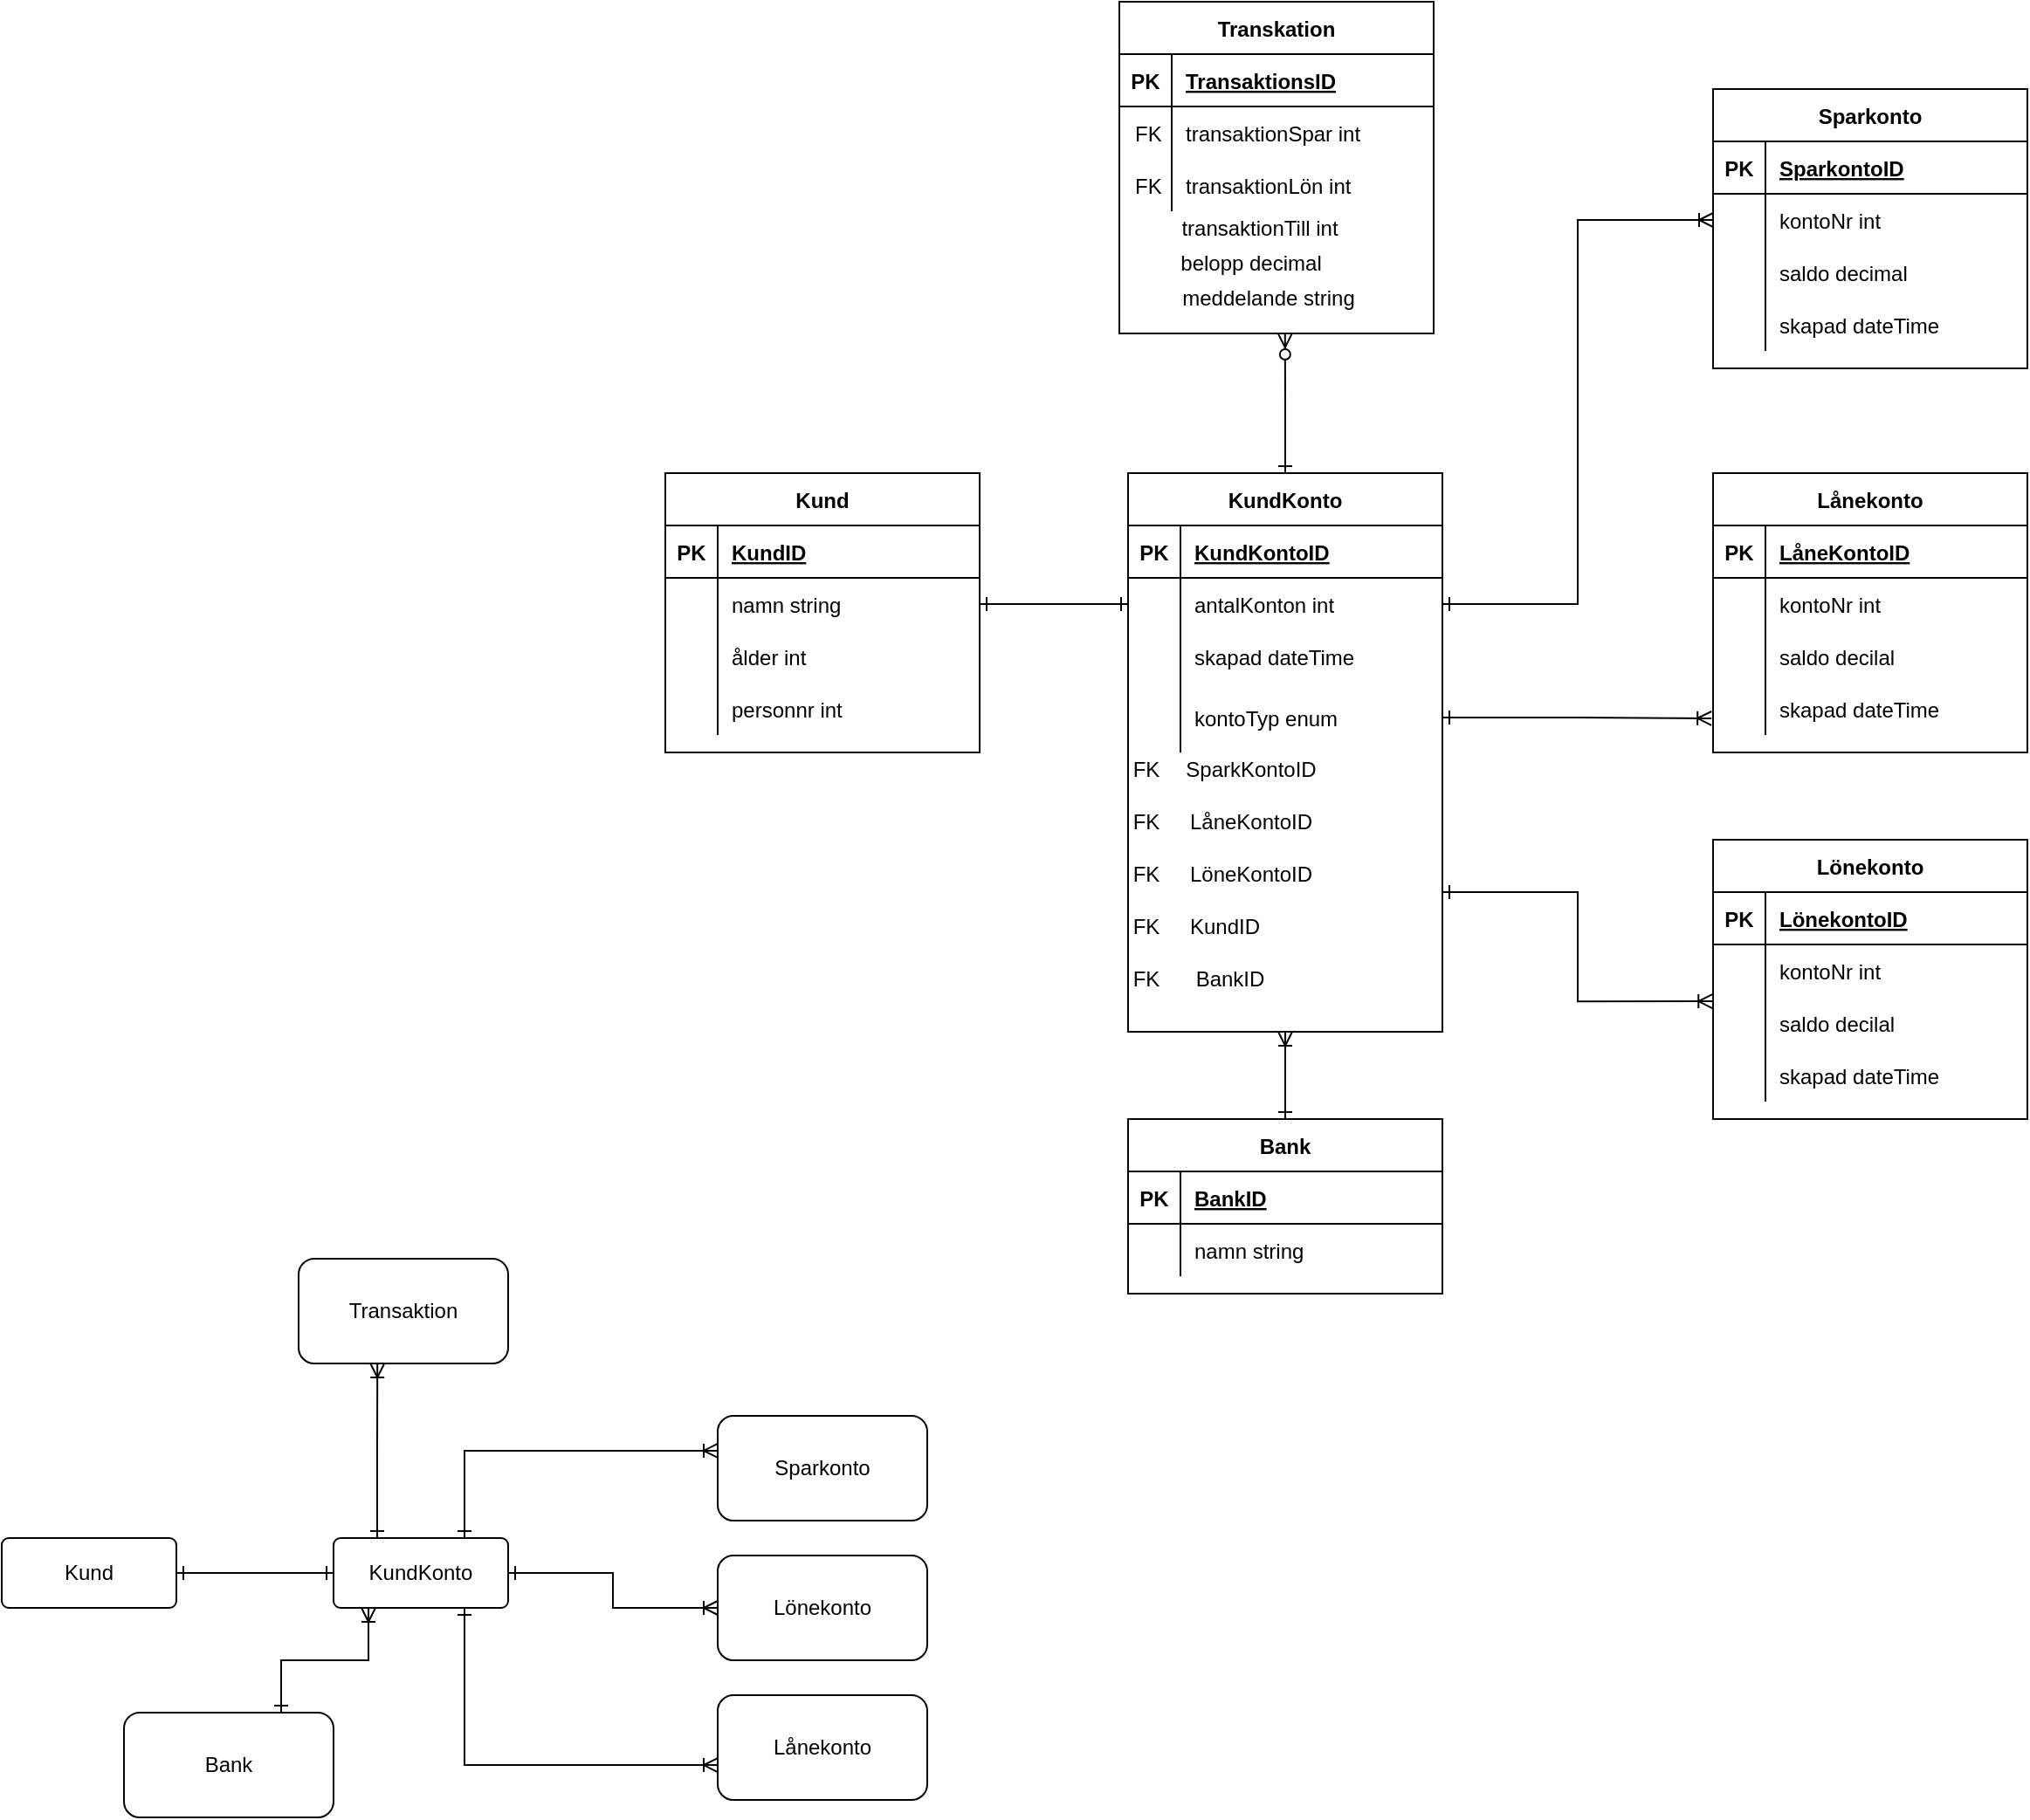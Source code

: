 <mxfile version="14.1.8" type="device"><diagram id="x-8VAQEHKc922PE7LBJb" name="Page-1"><mxGraphModel dx="1422" dy="774" grid="1" gridSize="10" guides="1" tooltips="1" connect="1" arrows="1" fold="1" page="1" pageScale="1" pageWidth="1920" pageHeight="1200" math="0" shadow="0"><root><mxCell id="0"/><mxCell id="1" parent="0"/><mxCell id="5iTfiSSpajaWgNMm-A2b-1" value="Kund" style="rounded=1;arcSize=10;whiteSpace=wrap;html=1;align=center;" vertex="1" parent="1"><mxGeometry x="150" y="970" width="100" height="40" as="geometry"/></mxCell><mxCell id="5iTfiSSpajaWgNMm-A2b-11" style="edgeStyle=orthogonalEdgeStyle;rounded=0;orthogonalLoop=1;jettySize=auto;html=1;exitX=0;exitY=0.5;exitDx=0;exitDy=0;entryX=1;entryY=0.5;entryDx=0;entryDy=0;startArrow=ERone;startFill=0;endArrow=ERone;endFill=0;" edge="1" parent="1" source="5iTfiSSpajaWgNMm-A2b-2" target="5iTfiSSpajaWgNMm-A2b-1"><mxGeometry relative="1" as="geometry"/></mxCell><mxCell id="5iTfiSSpajaWgNMm-A2b-27" style="edgeStyle=orthogonalEdgeStyle;rounded=0;orthogonalLoop=1;jettySize=auto;html=1;exitX=0.75;exitY=0;exitDx=0;exitDy=0;entryX=0;entryY=0.333;entryDx=0;entryDy=0;entryPerimeter=0;startArrow=ERone;startFill=0;endArrow=ERoneToMany;endFill=0;" edge="1" parent="1" source="5iTfiSSpajaWgNMm-A2b-2" target="5iTfiSSpajaWgNMm-A2b-4"><mxGeometry relative="1" as="geometry"/></mxCell><mxCell id="5iTfiSSpajaWgNMm-A2b-28" style="edgeStyle=orthogonalEdgeStyle;rounded=0;orthogonalLoop=1;jettySize=auto;html=1;exitX=0.75;exitY=1;exitDx=0;exitDy=0;entryX=0;entryY=0.667;entryDx=0;entryDy=0;entryPerimeter=0;startArrow=ERone;startFill=0;endArrow=ERoneToMany;endFill=0;" edge="1" parent="1" source="5iTfiSSpajaWgNMm-A2b-2" target="5iTfiSSpajaWgNMm-A2b-5"><mxGeometry relative="1" as="geometry"/></mxCell><mxCell id="5iTfiSSpajaWgNMm-A2b-29" style="edgeStyle=orthogonalEdgeStyle;rounded=0;orthogonalLoop=1;jettySize=auto;html=1;exitX=1;exitY=0.5;exitDx=0;exitDy=0;entryX=0;entryY=0.5;entryDx=0;entryDy=0;startArrow=ERone;startFill=0;endArrow=ERoneToMany;endFill=0;" edge="1" parent="1" source="5iTfiSSpajaWgNMm-A2b-2" target="5iTfiSSpajaWgNMm-A2b-3"><mxGeometry relative="1" as="geometry"/></mxCell><mxCell id="5iTfiSSpajaWgNMm-A2b-30" style="edgeStyle=orthogonalEdgeStyle;rounded=0;orthogonalLoop=1;jettySize=auto;html=1;exitX=0.25;exitY=0;exitDx=0;exitDy=0;entryX=0.376;entryY=1;entryDx=0;entryDy=0;entryPerimeter=0;startArrow=ERone;startFill=0;endArrow=ERoneToMany;endFill=0;" edge="1" parent="1" source="5iTfiSSpajaWgNMm-A2b-2" target="5iTfiSSpajaWgNMm-A2b-7"><mxGeometry relative="1" as="geometry"/></mxCell><mxCell id="5iTfiSSpajaWgNMm-A2b-2" value="KundKonto" style="rounded=1;arcSize=10;whiteSpace=wrap;html=1;align=center;" vertex="1" parent="1"><mxGeometry x="340" y="970" width="100" height="40" as="geometry"/></mxCell><mxCell id="5iTfiSSpajaWgNMm-A2b-3" value="Lönekonto" style="rounded=1;whiteSpace=wrap;html=1;" vertex="1" parent="1"><mxGeometry x="560" y="980" width="120" height="60" as="geometry"/></mxCell><mxCell id="5iTfiSSpajaWgNMm-A2b-4" value="Sparkonto" style="rounded=1;whiteSpace=wrap;html=1;" vertex="1" parent="1"><mxGeometry x="560" y="900" width="120" height="60" as="geometry"/></mxCell><mxCell id="5iTfiSSpajaWgNMm-A2b-5" value="Lånekonto" style="rounded=1;whiteSpace=wrap;html=1;" vertex="1" parent="1"><mxGeometry x="560" y="1060" width="120" height="60" as="geometry"/></mxCell><mxCell id="5iTfiSSpajaWgNMm-A2b-7" value="Transaktion" style="rounded=1;whiteSpace=wrap;html=1;" vertex="1" parent="1"><mxGeometry x="320" y="810" width="120" height="60" as="geometry"/></mxCell><mxCell id="5iTfiSSpajaWgNMm-A2b-31" style="edgeStyle=orthogonalEdgeStyle;rounded=0;orthogonalLoop=1;jettySize=auto;html=1;exitX=0.75;exitY=0;exitDx=0;exitDy=0;entryX=0.2;entryY=1;entryDx=0;entryDy=0;entryPerimeter=0;startArrow=ERone;startFill=0;endArrow=ERoneToMany;endFill=0;" edge="1" parent="1" source="5iTfiSSpajaWgNMm-A2b-8" target="5iTfiSSpajaWgNMm-A2b-2"><mxGeometry relative="1" as="geometry"/></mxCell><mxCell id="5iTfiSSpajaWgNMm-A2b-8" value="Bank" style="rounded=1;whiteSpace=wrap;html=1;" vertex="1" parent="1"><mxGeometry x="220" y="1070" width="120" height="60" as="geometry"/></mxCell><mxCell id="5iTfiSSpajaWgNMm-A2b-153" style="edgeStyle=orthogonalEdgeStyle;rounded=0;orthogonalLoop=1;jettySize=auto;html=1;exitX=0.5;exitY=0;exitDx=0;exitDy=0;startArrow=ERone;startFill=0;endArrow=ERzeroToMany;endFill=1;" edge="1" parent="1" source="5iTfiSSpajaWgNMm-A2b-32"><mxGeometry relative="1" as="geometry"><mxPoint x="884.897" y="280" as="targetPoint"/></mxGeometry></mxCell><mxCell id="5iTfiSSpajaWgNMm-A2b-154" style="edgeStyle=orthogonalEdgeStyle;rounded=0;orthogonalLoop=1;jettySize=auto;html=1;exitX=0.5;exitY=1;exitDx=0;exitDy=0;entryX=0.5;entryY=0;entryDx=0;entryDy=0;startArrow=ERoneToMany;startFill=0;endArrow=ERone;endFill=0;" edge="1" parent="1" source="5iTfiSSpajaWgNMm-A2b-32" target="5iTfiSSpajaWgNMm-A2b-97"><mxGeometry relative="1" as="geometry"/></mxCell><mxCell id="5iTfiSSpajaWgNMm-A2b-157" style="edgeStyle=orthogonalEdgeStyle;rounded=0;orthogonalLoop=1;jettySize=auto;html=1;exitX=1;exitY=0.75;exitDx=0;exitDy=0;entryX=-0.002;entryY=0.085;entryDx=0;entryDy=0;entryPerimeter=0;startArrow=ERone;startFill=0;endArrow=ERoneToMany;endFill=0;" edge="1" parent="1" source="5iTfiSSpajaWgNMm-A2b-32" target="5iTfiSSpajaWgNMm-A2b-91"><mxGeometry relative="1" as="geometry"/></mxCell><mxCell id="5iTfiSSpajaWgNMm-A2b-32" value="KundKonto" style="shape=table;startSize=30;container=1;collapsible=1;childLayout=tableLayout;fixedRows=1;rowLines=0;fontStyle=1;align=center;resizeLast=1;" vertex="1" parent="1"><mxGeometry x="795" y="360" width="180" height="320" as="geometry"/></mxCell><mxCell id="5iTfiSSpajaWgNMm-A2b-33" value="" style="shape=partialRectangle;collapsible=0;dropTarget=0;pointerEvents=0;fillColor=none;top=0;left=0;bottom=1;right=0;points=[[0,0.5],[1,0.5]];portConstraint=eastwest;" vertex="1" parent="5iTfiSSpajaWgNMm-A2b-32"><mxGeometry y="30" width="180" height="30" as="geometry"/></mxCell><mxCell id="5iTfiSSpajaWgNMm-A2b-34" value="PK" style="shape=partialRectangle;connectable=0;fillColor=none;top=0;left=0;bottom=0;right=0;fontStyle=1;overflow=hidden;" vertex="1" parent="5iTfiSSpajaWgNMm-A2b-33"><mxGeometry width="30" height="30" as="geometry"/></mxCell><mxCell id="5iTfiSSpajaWgNMm-A2b-35" value="KundKontoID" style="shape=partialRectangle;connectable=0;fillColor=none;top=0;left=0;bottom=0;right=0;align=left;spacingLeft=6;fontStyle=5;overflow=hidden;" vertex="1" parent="5iTfiSSpajaWgNMm-A2b-33"><mxGeometry x="30" width="150" height="30" as="geometry"/></mxCell><mxCell id="5iTfiSSpajaWgNMm-A2b-36" value="" style="shape=partialRectangle;collapsible=0;dropTarget=0;pointerEvents=0;fillColor=none;top=0;left=0;bottom=0;right=0;points=[[0,0.5],[1,0.5]];portConstraint=eastwest;" vertex="1" parent="5iTfiSSpajaWgNMm-A2b-32"><mxGeometry y="60" width="180" height="30" as="geometry"/></mxCell><mxCell id="5iTfiSSpajaWgNMm-A2b-37" value="" style="shape=partialRectangle;connectable=0;fillColor=none;top=0;left=0;bottom=0;right=0;editable=1;overflow=hidden;" vertex="1" parent="5iTfiSSpajaWgNMm-A2b-36"><mxGeometry width="30" height="30" as="geometry"/></mxCell><mxCell id="5iTfiSSpajaWgNMm-A2b-38" value="antalKonton int" style="shape=partialRectangle;connectable=0;fillColor=none;top=0;left=0;bottom=0;right=0;align=left;spacingLeft=6;overflow=hidden;" vertex="1" parent="5iTfiSSpajaWgNMm-A2b-36"><mxGeometry x="30" width="150" height="30" as="geometry"/></mxCell><mxCell id="5iTfiSSpajaWgNMm-A2b-39" value="" style="shape=partialRectangle;collapsible=0;dropTarget=0;pointerEvents=0;fillColor=none;top=0;left=0;bottom=0;right=0;points=[[0,0.5],[1,0.5]];portConstraint=eastwest;" vertex="1" parent="5iTfiSSpajaWgNMm-A2b-32"><mxGeometry y="90" width="180" height="30" as="geometry"/></mxCell><mxCell id="5iTfiSSpajaWgNMm-A2b-40" value="" style="shape=partialRectangle;connectable=0;fillColor=none;top=0;left=0;bottom=0;right=0;editable=1;overflow=hidden;" vertex="1" parent="5iTfiSSpajaWgNMm-A2b-39"><mxGeometry width="30" height="30" as="geometry"/></mxCell><mxCell id="5iTfiSSpajaWgNMm-A2b-41" value="skapad dateTime" style="shape=partialRectangle;connectable=0;fillColor=none;top=0;left=0;bottom=0;right=0;align=left;spacingLeft=6;overflow=hidden;" vertex="1" parent="5iTfiSSpajaWgNMm-A2b-39"><mxGeometry x="30" width="150" height="30" as="geometry"/></mxCell><mxCell id="5iTfiSSpajaWgNMm-A2b-42" value="" style="shape=partialRectangle;collapsible=0;dropTarget=0;pointerEvents=0;fillColor=none;top=0;left=0;bottom=0;right=0;points=[[0,0.5],[1,0.5]];portConstraint=eastwest;" vertex="1" parent="5iTfiSSpajaWgNMm-A2b-32"><mxGeometry y="120" width="180" height="40" as="geometry"/></mxCell><mxCell id="5iTfiSSpajaWgNMm-A2b-43" value="" style="shape=partialRectangle;connectable=0;fillColor=none;top=0;left=0;bottom=0;right=0;editable=1;overflow=hidden;" vertex="1" parent="5iTfiSSpajaWgNMm-A2b-42"><mxGeometry width="30" height="40" as="geometry"/></mxCell><mxCell id="5iTfiSSpajaWgNMm-A2b-44" value="kontoTyp enum" style="shape=partialRectangle;connectable=0;fillColor=none;top=0;left=0;bottom=0;right=0;align=left;spacingLeft=6;overflow=hidden;" vertex="1" parent="5iTfiSSpajaWgNMm-A2b-42"><mxGeometry x="30" width="150" height="40" as="geometry"/></mxCell><mxCell id="5iTfiSSpajaWgNMm-A2b-45" value="Transkation" style="shape=table;startSize=30;container=1;collapsible=1;childLayout=tableLayout;fixedRows=1;rowLines=0;fontStyle=1;align=center;resizeLast=1;" vertex="1" parent="1"><mxGeometry x="790" y="90" width="180" height="190" as="geometry"/></mxCell><mxCell id="5iTfiSSpajaWgNMm-A2b-46" value="" style="shape=partialRectangle;collapsible=0;dropTarget=0;pointerEvents=0;fillColor=none;top=0;left=0;bottom=1;right=0;points=[[0,0.5],[1,0.5]];portConstraint=eastwest;" vertex="1" parent="5iTfiSSpajaWgNMm-A2b-45"><mxGeometry y="30" width="180" height="30" as="geometry"/></mxCell><mxCell id="5iTfiSSpajaWgNMm-A2b-47" value="PK" style="shape=partialRectangle;connectable=0;fillColor=none;top=0;left=0;bottom=0;right=0;fontStyle=1;overflow=hidden;" vertex="1" parent="5iTfiSSpajaWgNMm-A2b-46"><mxGeometry width="30" height="30" as="geometry"/></mxCell><mxCell id="5iTfiSSpajaWgNMm-A2b-48" value="TransaktionsID" style="shape=partialRectangle;connectable=0;fillColor=none;top=0;left=0;bottom=0;right=0;align=left;spacingLeft=6;fontStyle=5;overflow=hidden;" vertex="1" parent="5iTfiSSpajaWgNMm-A2b-46"><mxGeometry x="30" width="150" height="30" as="geometry"/></mxCell><mxCell id="5iTfiSSpajaWgNMm-A2b-49" value="" style="shape=partialRectangle;collapsible=0;dropTarget=0;pointerEvents=0;fillColor=none;top=0;left=0;bottom=0;right=0;points=[[0,0.5],[1,0.5]];portConstraint=eastwest;" vertex="1" parent="5iTfiSSpajaWgNMm-A2b-45"><mxGeometry y="60" width="180" height="30" as="geometry"/></mxCell><mxCell id="5iTfiSSpajaWgNMm-A2b-50" value=" FK" style="shape=partialRectangle;connectable=0;fillColor=none;top=0;left=0;bottom=0;right=0;editable=1;overflow=hidden;" vertex="1" parent="5iTfiSSpajaWgNMm-A2b-49"><mxGeometry width="30" height="30" as="geometry"/></mxCell><mxCell id="5iTfiSSpajaWgNMm-A2b-51" value="transaktionSpar int" style="shape=partialRectangle;connectable=0;fillColor=none;top=0;left=0;bottom=0;right=0;align=left;spacingLeft=6;overflow=hidden;" vertex="1" parent="5iTfiSSpajaWgNMm-A2b-49"><mxGeometry x="30" width="150" height="30" as="geometry"/></mxCell><mxCell id="5iTfiSSpajaWgNMm-A2b-55" value="" style="shape=partialRectangle;collapsible=0;dropTarget=0;pointerEvents=0;fillColor=none;top=0;left=0;bottom=0;right=0;points=[[0,0.5],[1,0.5]];portConstraint=eastwest;" vertex="1" parent="5iTfiSSpajaWgNMm-A2b-45"><mxGeometry y="90" width="180" height="30" as="geometry"/></mxCell><mxCell id="5iTfiSSpajaWgNMm-A2b-56" value="" style="shape=partialRectangle;connectable=0;fillColor=none;top=0;left=0;bottom=0;right=0;editable=1;overflow=hidden;" vertex="1" parent="5iTfiSSpajaWgNMm-A2b-55"><mxGeometry width="30" height="30" as="geometry"/></mxCell><mxCell id="5iTfiSSpajaWgNMm-A2b-57" value="" style="shape=partialRectangle;connectable=0;fillColor=none;top=0;left=0;bottom=0;right=0;align=left;spacingLeft=6;overflow=hidden;" vertex="1" parent="5iTfiSSpajaWgNMm-A2b-55"><mxGeometry x="30" width="150" height="30" as="geometry"/></mxCell><mxCell id="5iTfiSSpajaWgNMm-A2b-58" value="Sparkonto" style="shape=table;startSize=30;container=1;collapsible=1;childLayout=tableLayout;fixedRows=1;rowLines=0;fontStyle=1;align=center;resizeLast=1;" vertex="1" parent="1"><mxGeometry x="1130" y="140" width="180" height="160" as="geometry"/></mxCell><mxCell id="5iTfiSSpajaWgNMm-A2b-59" value="" style="shape=partialRectangle;collapsible=0;dropTarget=0;pointerEvents=0;fillColor=none;top=0;left=0;bottom=1;right=0;points=[[0,0.5],[1,0.5]];portConstraint=eastwest;" vertex="1" parent="5iTfiSSpajaWgNMm-A2b-58"><mxGeometry y="30" width="180" height="30" as="geometry"/></mxCell><mxCell id="5iTfiSSpajaWgNMm-A2b-60" value="PK" style="shape=partialRectangle;connectable=0;fillColor=none;top=0;left=0;bottom=0;right=0;fontStyle=1;overflow=hidden;" vertex="1" parent="5iTfiSSpajaWgNMm-A2b-59"><mxGeometry width="30" height="30" as="geometry"/></mxCell><mxCell id="5iTfiSSpajaWgNMm-A2b-61" value="SparkontoID" style="shape=partialRectangle;connectable=0;fillColor=none;top=0;left=0;bottom=0;right=0;align=left;spacingLeft=6;fontStyle=5;overflow=hidden;" vertex="1" parent="5iTfiSSpajaWgNMm-A2b-59"><mxGeometry x="30" width="150" height="30" as="geometry"/></mxCell><mxCell id="5iTfiSSpajaWgNMm-A2b-62" value="" style="shape=partialRectangle;collapsible=0;dropTarget=0;pointerEvents=0;fillColor=none;top=0;left=0;bottom=0;right=0;points=[[0,0.5],[1,0.5]];portConstraint=eastwest;" vertex="1" parent="5iTfiSSpajaWgNMm-A2b-58"><mxGeometry y="60" width="180" height="30" as="geometry"/></mxCell><mxCell id="5iTfiSSpajaWgNMm-A2b-63" value="" style="shape=partialRectangle;connectable=0;fillColor=none;top=0;left=0;bottom=0;right=0;editable=1;overflow=hidden;" vertex="1" parent="5iTfiSSpajaWgNMm-A2b-62"><mxGeometry width="30" height="30" as="geometry"/></mxCell><mxCell id="5iTfiSSpajaWgNMm-A2b-64" value="kontoNr int" style="shape=partialRectangle;connectable=0;fillColor=none;top=0;left=0;bottom=0;right=0;align=left;spacingLeft=6;overflow=hidden;" vertex="1" parent="5iTfiSSpajaWgNMm-A2b-62"><mxGeometry x="30" width="150" height="30" as="geometry"/></mxCell><mxCell id="5iTfiSSpajaWgNMm-A2b-65" value="" style="shape=partialRectangle;collapsible=0;dropTarget=0;pointerEvents=0;fillColor=none;top=0;left=0;bottom=0;right=0;points=[[0,0.5],[1,0.5]];portConstraint=eastwest;" vertex="1" parent="5iTfiSSpajaWgNMm-A2b-58"><mxGeometry y="90" width="180" height="30" as="geometry"/></mxCell><mxCell id="5iTfiSSpajaWgNMm-A2b-66" value="" style="shape=partialRectangle;connectable=0;fillColor=none;top=0;left=0;bottom=0;right=0;editable=1;overflow=hidden;" vertex="1" parent="5iTfiSSpajaWgNMm-A2b-65"><mxGeometry width="30" height="30" as="geometry"/></mxCell><mxCell id="5iTfiSSpajaWgNMm-A2b-67" value="saldo decimal" style="shape=partialRectangle;connectable=0;fillColor=none;top=0;left=0;bottom=0;right=0;align=left;spacingLeft=6;overflow=hidden;" vertex="1" parent="5iTfiSSpajaWgNMm-A2b-65"><mxGeometry x="30" width="150" height="30" as="geometry"/></mxCell><mxCell id="5iTfiSSpajaWgNMm-A2b-68" value="" style="shape=partialRectangle;collapsible=0;dropTarget=0;pointerEvents=0;fillColor=none;top=0;left=0;bottom=0;right=0;points=[[0,0.5],[1,0.5]];portConstraint=eastwest;" vertex="1" parent="5iTfiSSpajaWgNMm-A2b-58"><mxGeometry y="120" width="180" height="30" as="geometry"/></mxCell><mxCell id="5iTfiSSpajaWgNMm-A2b-69" value="" style="shape=partialRectangle;connectable=0;fillColor=none;top=0;left=0;bottom=0;right=0;editable=1;overflow=hidden;" vertex="1" parent="5iTfiSSpajaWgNMm-A2b-68"><mxGeometry width="30" height="30" as="geometry"/></mxCell><mxCell id="5iTfiSSpajaWgNMm-A2b-70" value="skapad dateTime" style="shape=partialRectangle;connectable=0;fillColor=none;top=0;left=0;bottom=0;right=0;align=left;spacingLeft=6;overflow=hidden;" vertex="1" parent="5iTfiSSpajaWgNMm-A2b-68"><mxGeometry x="30" width="150" height="30" as="geometry"/></mxCell><mxCell id="5iTfiSSpajaWgNMm-A2b-71" value="Lånekonto" style="shape=table;startSize=30;container=1;collapsible=1;childLayout=tableLayout;fixedRows=1;rowLines=0;fontStyle=1;align=center;resizeLast=1;" vertex="1" parent="1"><mxGeometry x="1130" y="360" width="180" height="160" as="geometry"/></mxCell><mxCell id="5iTfiSSpajaWgNMm-A2b-72" value="" style="shape=partialRectangle;collapsible=0;dropTarget=0;pointerEvents=0;fillColor=none;top=0;left=0;bottom=1;right=0;points=[[0,0.5],[1,0.5]];portConstraint=eastwest;" vertex="1" parent="5iTfiSSpajaWgNMm-A2b-71"><mxGeometry y="30" width="180" height="30" as="geometry"/></mxCell><mxCell id="5iTfiSSpajaWgNMm-A2b-73" value="PK" style="shape=partialRectangle;connectable=0;fillColor=none;top=0;left=0;bottom=0;right=0;fontStyle=1;overflow=hidden;" vertex="1" parent="5iTfiSSpajaWgNMm-A2b-72"><mxGeometry width="30" height="30" as="geometry"/></mxCell><mxCell id="5iTfiSSpajaWgNMm-A2b-74" value="LåneKontoID" style="shape=partialRectangle;connectable=0;fillColor=none;top=0;left=0;bottom=0;right=0;align=left;spacingLeft=6;fontStyle=5;overflow=hidden;" vertex="1" parent="5iTfiSSpajaWgNMm-A2b-72"><mxGeometry x="30" width="150" height="30" as="geometry"/></mxCell><mxCell id="5iTfiSSpajaWgNMm-A2b-75" value="" style="shape=partialRectangle;collapsible=0;dropTarget=0;pointerEvents=0;fillColor=none;top=0;left=0;bottom=0;right=0;points=[[0,0.5],[1,0.5]];portConstraint=eastwest;" vertex="1" parent="5iTfiSSpajaWgNMm-A2b-71"><mxGeometry y="60" width="180" height="30" as="geometry"/></mxCell><mxCell id="5iTfiSSpajaWgNMm-A2b-76" value="" style="shape=partialRectangle;connectable=0;fillColor=none;top=0;left=0;bottom=0;right=0;editable=1;overflow=hidden;" vertex="1" parent="5iTfiSSpajaWgNMm-A2b-75"><mxGeometry width="30" height="30" as="geometry"/></mxCell><mxCell id="5iTfiSSpajaWgNMm-A2b-77" value="kontoNr int" style="shape=partialRectangle;connectable=0;fillColor=none;top=0;left=0;bottom=0;right=0;align=left;spacingLeft=6;overflow=hidden;" vertex="1" parent="5iTfiSSpajaWgNMm-A2b-75"><mxGeometry x="30" width="150" height="30" as="geometry"/></mxCell><mxCell id="5iTfiSSpajaWgNMm-A2b-78" value="" style="shape=partialRectangle;collapsible=0;dropTarget=0;pointerEvents=0;fillColor=none;top=0;left=0;bottom=0;right=0;points=[[0,0.5],[1,0.5]];portConstraint=eastwest;" vertex="1" parent="5iTfiSSpajaWgNMm-A2b-71"><mxGeometry y="90" width="180" height="30" as="geometry"/></mxCell><mxCell id="5iTfiSSpajaWgNMm-A2b-79" value="" style="shape=partialRectangle;connectable=0;fillColor=none;top=0;left=0;bottom=0;right=0;editable=1;overflow=hidden;" vertex="1" parent="5iTfiSSpajaWgNMm-A2b-78"><mxGeometry width="30" height="30" as="geometry"/></mxCell><mxCell id="5iTfiSSpajaWgNMm-A2b-80" value="saldo decilal" style="shape=partialRectangle;connectable=0;fillColor=none;top=0;left=0;bottom=0;right=0;align=left;spacingLeft=6;overflow=hidden;" vertex="1" parent="5iTfiSSpajaWgNMm-A2b-78"><mxGeometry x="30" width="150" height="30" as="geometry"/></mxCell><mxCell id="5iTfiSSpajaWgNMm-A2b-81" value="" style="shape=partialRectangle;collapsible=0;dropTarget=0;pointerEvents=0;fillColor=none;top=0;left=0;bottom=0;right=0;points=[[0,0.5],[1,0.5]];portConstraint=eastwest;" vertex="1" parent="5iTfiSSpajaWgNMm-A2b-71"><mxGeometry y="120" width="180" height="30" as="geometry"/></mxCell><mxCell id="5iTfiSSpajaWgNMm-A2b-82" value="" style="shape=partialRectangle;connectable=0;fillColor=none;top=0;left=0;bottom=0;right=0;editable=1;overflow=hidden;" vertex="1" parent="5iTfiSSpajaWgNMm-A2b-81"><mxGeometry width="30" height="30" as="geometry"/></mxCell><mxCell id="5iTfiSSpajaWgNMm-A2b-83" value="skapad dateTime" style="shape=partialRectangle;connectable=0;fillColor=none;top=0;left=0;bottom=0;right=0;align=left;spacingLeft=6;overflow=hidden;" vertex="1" parent="5iTfiSSpajaWgNMm-A2b-81"><mxGeometry x="30" width="150" height="30" as="geometry"/></mxCell><mxCell id="5iTfiSSpajaWgNMm-A2b-84" value="Lönekonto" style="shape=table;startSize=30;container=1;collapsible=1;childLayout=tableLayout;fixedRows=1;rowLines=0;fontStyle=1;align=center;resizeLast=1;" vertex="1" parent="1"><mxGeometry x="1130" y="570" width="180" height="160" as="geometry"/></mxCell><mxCell id="5iTfiSSpajaWgNMm-A2b-85" value="" style="shape=partialRectangle;collapsible=0;dropTarget=0;pointerEvents=0;fillColor=none;top=0;left=0;bottom=1;right=0;points=[[0,0.5],[1,0.5]];portConstraint=eastwest;" vertex="1" parent="5iTfiSSpajaWgNMm-A2b-84"><mxGeometry y="30" width="180" height="30" as="geometry"/></mxCell><mxCell id="5iTfiSSpajaWgNMm-A2b-86" value="PK" style="shape=partialRectangle;connectable=0;fillColor=none;top=0;left=0;bottom=0;right=0;fontStyle=1;overflow=hidden;" vertex="1" parent="5iTfiSSpajaWgNMm-A2b-85"><mxGeometry width="30" height="30" as="geometry"/></mxCell><mxCell id="5iTfiSSpajaWgNMm-A2b-87" value="LönekontoID" style="shape=partialRectangle;connectable=0;fillColor=none;top=0;left=0;bottom=0;right=0;align=left;spacingLeft=6;fontStyle=5;overflow=hidden;" vertex="1" parent="5iTfiSSpajaWgNMm-A2b-85"><mxGeometry x="30" width="150" height="30" as="geometry"/></mxCell><mxCell id="5iTfiSSpajaWgNMm-A2b-88" value="" style="shape=partialRectangle;collapsible=0;dropTarget=0;pointerEvents=0;fillColor=none;top=0;left=0;bottom=0;right=0;points=[[0,0.5],[1,0.5]];portConstraint=eastwest;" vertex="1" parent="5iTfiSSpajaWgNMm-A2b-84"><mxGeometry y="60" width="180" height="30" as="geometry"/></mxCell><mxCell id="5iTfiSSpajaWgNMm-A2b-89" value="" style="shape=partialRectangle;connectable=0;fillColor=none;top=0;left=0;bottom=0;right=0;editable=1;overflow=hidden;" vertex="1" parent="5iTfiSSpajaWgNMm-A2b-88"><mxGeometry width="30" height="30" as="geometry"/></mxCell><mxCell id="5iTfiSSpajaWgNMm-A2b-90" value="kontoNr int" style="shape=partialRectangle;connectable=0;fillColor=none;top=0;left=0;bottom=0;right=0;align=left;spacingLeft=6;overflow=hidden;" vertex="1" parent="5iTfiSSpajaWgNMm-A2b-88"><mxGeometry x="30" width="150" height="30" as="geometry"/></mxCell><mxCell id="5iTfiSSpajaWgNMm-A2b-91" value="" style="shape=partialRectangle;collapsible=0;dropTarget=0;pointerEvents=0;fillColor=none;top=0;left=0;bottom=0;right=0;points=[[0,0.5],[1,0.5]];portConstraint=eastwest;" vertex="1" parent="5iTfiSSpajaWgNMm-A2b-84"><mxGeometry y="90" width="180" height="30" as="geometry"/></mxCell><mxCell id="5iTfiSSpajaWgNMm-A2b-92" value="" style="shape=partialRectangle;connectable=0;fillColor=none;top=0;left=0;bottom=0;right=0;editable=1;overflow=hidden;" vertex="1" parent="5iTfiSSpajaWgNMm-A2b-91"><mxGeometry width="30" height="30" as="geometry"/></mxCell><mxCell id="5iTfiSSpajaWgNMm-A2b-93" value="saldo decilal" style="shape=partialRectangle;connectable=0;fillColor=none;top=0;left=0;bottom=0;right=0;align=left;spacingLeft=6;overflow=hidden;" vertex="1" parent="5iTfiSSpajaWgNMm-A2b-91"><mxGeometry x="30" width="150" height="30" as="geometry"/></mxCell><mxCell id="5iTfiSSpajaWgNMm-A2b-94" value="" style="shape=partialRectangle;collapsible=0;dropTarget=0;pointerEvents=0;fillColor=none;top=0;left=0;bottom=0;right=0;points=[[0,0.5],[1,0.5]];portConstraint=eastwest;" vertex="1" parent="5iTfiSSpajaWgNMm-A2b-84"><mxGeometry y="120" width="180" height="30" as="geometry"/></mxCell><mxCell id="5iTfiSSpajaWgNMm-A2b-95" value="" style="shape=partialRectangle;connectable=0;fillColor=none;top=0;left=0;bottom=0;right=0;editable=1;overflow=hidden;" vertex="1" parent="5iTfiSSpajaWgNMm-A2b-94"><mxGeometry width="30" height="30" as="geometry"/></mxCell><mxCell id="5iTfiSSpajaWgNMm-A2b-96" value="skapad dateTime" style="shape=partialRectangle;connectable=0;fillColor=none;top=0;left=0;bottom=0;right=0;align=left;spacingLeft=6;overflow=hidden;" vertex="1" parent="5iTfiSSpajaWgNMm-A2b-94"><mxGeometry x="30" width="150" height="30" as="geometry"/></mxCell><mxCell id="5iTfiSSpajaWgNMm-A2b-97" value="Bank" style="shape=table;startSize=30;container=1;collapsible=1;childLayout=tableLayout;fixedRows=1;rowLines=0;fontStyle=1;align=center;resizeLast=1;" vertex="1" parent="1"><mxGeometry x="795" y="730" width="180" height="100" as="geometry"/></mxCell><mxCell id="5iTfiSSpajaWgNMm-A2b-98" value="" style="shape=partialRectangle;collapsible=0;dropTarget=0;pointerEvents=0;fillColor=none;top=0;left=0;bottom=1;right=0;points=[[0,0.5],[1,0.5]];portConstraint=eastwest;" vertex="1" parent="5iTfiSSpajaWgNMm-A2b-97"><mxGeometry y="30" width="180" height="30" as="geometry"/></mxCell><mxCell id="5iTfiSSpajaWgNMm-A2b-99" value="PK" style="shape=partialRectangle;connectable=0;fillColor=none;top=0;left=0;bottom=0;right=0;fontStyle=1;overflow=hidden;" vertex="1" parent="5iTfiSSpajaWgNMm-A2b-98"><mxGeometry width="30" height="30" as="geometry"/></mxCell><mxCell id="5iTfiSSpajaWgNMm-A2b-100" value="BankID" style="shape=partialRectangle;connectable=0;fillColor=none;top=0;left=0;bottom=0;right=0;align=left;spacingLeft=6;fontStyle=5;overflow=hidden;" vertex="1" parent="5iTfiSSpajaWgNMm-A2b-98"><mxGeometry x="30" width="150" height="30" as="geometry"/></mxCell><mxCell id="5iTfiSSpajaWgNMm-A2b-101" value="" style="shape=partialRectangle;collapsible=0;dropTarget=0;pointerEvents=0;fillColor=none;top=0;left=0;bottom=0;right=0;points=[[0,0.5],[1,0.5]];portConstraint=eastwest;" vertex="1" parent="5iTfiSSpajaWgNMm-A2b-97"><mxGeometry y="60" width="180" height="30" as="geometry"/></mxCell><mxCell id="5iTfiSSpajaWgNMm-A2b-102" value="" style="shape=partialRectangle;connectable=0;fillColor=none;top=0;left=0;bottom=0;right=0;editable=1;overflow=hidden;" vertex="1" parent="5iTfiSSpajaWgNMm-A2b-101"><mxGeometry width="30" height="30" as="geometry"/></mxCell><mxCell id="5iTfiSSpajaWgNMm-A2b-103" value="namn string" style="shape=partialRectangle;connectable=0;fillColor=none;top=0;left=0;bottom=0;right=0;align=left;spacingLeft=6;overflow=hidden;" vertex="1" parent="5iTfiSSpajaWgNMm-A2b-101"><mxGeometry x="30" width="150" height="30" as="geometry"/></mxCell><mxCell id="5iTfiSSpajaWgNMm-A2b-110" value="Kund" style="shape=table;startSize=30;container=1;collapsible=1;childLayout=tableLayout;fixedRows=1;rowLines=0;fontStyle=1;align=center;resizeLast=1;" vertex="1" parent="1"><mxGeometry x="530" y="360" width="180" height="160" as="geometry"/></mxCell><mxCell id="5iTfiSSpajaWgNMm-A2b-111" value="" style="shape=partialRectangle;collapsible=0;dropTarget=0;pointerEvents=0;fillColor=none;top=0;left=0;bottom=1;right=0;points=[[0,0.5],[1,0.5]];portConstraint=eastwest;" vertex="1" parent="5iTfiSSpajaWgNMm-A2b-110"><mxGeometry y="30" width="180" height="30" as="geometry"/></mxCell><mxCell id="5iTfiSSpajaWgNMm-A2b-112" value="PK" style="shape=partialRectangle;connectable=0;fillColor=none;top=0;left=0;bottom=0;right=0;fontStyle=1;overflow=hidden;" vertex="1" parent="5iTfiSSpajaWgNMm-A2b-111"><mxGeometry width="30" height="30" as="geometry"/></mxCell><mxCell id="5iTfiSSpajaWgNMm-A2b-113" value="KundID" style="shape=partialRectangle;connectable=0;fillColor=none;top=0;left=0;bottom=0;right=0;align=left;spacingLeft=6;fontStyle=5;overflow=hidden;" vertex="1" parent="5iTfiSSpajaWgNMm-A2b-111"><mxGeometry x="30" width="150" height="30" as="geometry"/></mxCell><mxCell id="5iTfiSSpajaWgNMm-A2b-114" value="" style="shape=partialRectangle;collapsible=0;dropTarget=0;pointerEvents=0;fillColor=none;top=0;left=0;bottom=0;right=0;points=[[0,0.5],[1,0.5]];portConstraint=eastwest;" vertex="1" parent="5iTfiSSpajaWgNMm-A2b-110"><mxGeometry y="60" width="180" height="30" as="geometry"/></mxCell><mxCell id="5iTfiSSpajaWgNMm-A2b-115" value="" style="shape=partialRectangle;connectable=0;fillColor=none;top=0;left=0;bottom=0;right=0;editable=1;overflow=hidden;" vertex="1" parent="5iTfiSSpajaWgNMm-A2b-114"><mxGeometry width="30" height="30" as="geometry"/></mxCell><mxCell id="5iTfiSSpajaWgNMm-A2b-116" value="namn string" style="shape=partialRectangle;connectable=0;fillColor=none;top=0;left=0;bottom=0;right=0;align=left;spacingLeft=6;overflow=hidden;" vertex="1" parent="5iTfiSSpajaWgNMm-A2b-114"><mxGeometry x="30" width="150" height="30" as="geometry"/></mxCell><mxCell id="5iTfiSSpajaWgNMm-A2b-117" value="" style="shape=partialRectangle;collapsible=0;dropTarget=0;pointerEvents=0;fillColor=none;top=0;left=0;bottom=0;right=0;points=[[0,0.5],[1,0.5]];portConstraint=eastwest;" vertex="1" parent="5iTfiSSpajaWgNMm-A2b-110"><mxGeometry y="90" width="180" height="30" as="geometry"/></mxCell><mxCell id="5iTfiSSpajaWgNMm-A2b-118" value="" style="shape=partialRectangle;connectable=0;fillColor=none;top=0;left=0;bottom=0;right=0;editable=1;overflow=hidden;" vertex="1" parent="5iTfiSSpajaWgNMm-A2b-117"><mxGeometry width="30" height="30" as="geometry"/></mxCell><mxCell id="5iTfiSSpajaWgNMm-A2b-119" value="ålder int" style="shape=partialRectangle;connectable=0;fillColor=none;top=0;left=0;bottom=0;right=0;align=left;spacingLeft=6;overflow=hidden;" vertex="1" parent="5iTfiSSpajaWgNMm-A2b-117"><mxGeometry x="30" width="150" height="30" as="geometry"/></mxCell><mxCell id="5iTfiSSpajaWgNMm-A2b-120" value="" style="shape=partialRectangle;collapsible=0;dropTarget=0;pointerEvents=0;fillColor=none;top=0;left=0;bottom=0;right=0;points=[[0,0.5],[1,0.5]];portConstraint=eastwest;" vertex="1" parent="5iTfiSSpajaWgNMm-A2b-110"><mxGeometry y="120" width="180" height="30" as="geometry"/></mxCell><mxCell id="5iTfiSSpajaWgNMm-A2b-121" value="" style="shape=partialRectangle;connectable=0;fillColor=none;top=0;left=0;bottom=0;right=0;editable=1;overflow=hidden;" vertex="1" parent="5iTfiSSpajaWgNMm-A2b-120"><mxGeometry width="30" height="30" as="geometry"/></mxCell><mxCell id="5iTfiSSpajaWgNMm-A2b-122" value="personnr int" style="shape=partialRectangle;connectable=0;fillColor=none;top=0;left=0;bottom=0;right=0;align=left;spacingLeft=6;overflow=hidden;" vertex="1" parent="5iTfiSSpajaWgNMm-A2b-120"><mxGeometry x="30" width="150" height="30" as="geometry"/></mxCell><mxCell id="5iTfiSSpajaWgNMm-A2b-123" value="belopp decimal" style="text;html=1;align=center;verticalAlign=middle;resizable=0;points=[];autosize=1;" vertex="1" parent="1"><mxGeometry x="815" y="230" width="100" height="20" as="geometry"/></mxCell><mxCell id="5iTfiSSpajaWgNMm-A2b-124" value="meddelande string" style="text;html=1;align=center;verticalAlign=middle;resizable=0;points=[];autosize=1;" vertex="1" parent="1"><mxGeometry x="820" y="250" width="110" height="20" as="geometry"/></mxCell><mxCell id="5iTfiSSpajaWgNMm-A2b-125" value="SparkKontoID" style="text;html=1;align=center;verticalAlign=middle;resizable=0;points=[];autosize=1;" vertex="1" parent="1"><mxGeometry x="820" y="520" width="90" height="20" as="geometry"/></mxCell><mxCell id="5iTfiSSpajaWgNMm-A2b-126" value="LåneKontoID" style="text;html=1;align=center;verticalAlign=middle;resizable=0;points=[];autosize=1;" vertex="1" parent="1"><mxGeometry x="820" y="550" width="90" height="20" as="geometry"/></mxCell><mxCell id="5iTfiSSpajaWgNMm-A2b-127" value="LöneKontoID" style="text;html=1;align=center;verticalAlign=middle;resizable=0;points=[];autosize=1;" vertex="1" parent="1"><mxGeometry x="820" y="580" width="90" height="20" as="geometry"/></mxCell><mxCell id="5iTfiSSpajaWgNMm-A2b-128" value="FK" style="text;html=1;align=center;verticalAlign=middle;resizable=0;points=[];autosize=1;" vertex="1" parent="1"><mxGeometry x="790" y="520" width="30" height="20" as="geometry"/></mxCell><mxCell id="5iTfiSSpajaWgNMm-A2b-129" value="FK" style="text;html=1;align=center;verticalAlign=middle;resizable=0;points=[];autosize=1;" vertex="1" parent="1"><mxGeometry x="790" y="550" width="30" height="20" as="geometry"/></mxCell><mxCell id="5iTfiSSpajaWgNMm-A2b-130" value="FK" style="text;html=1;align=center;verticalAlign=middle;resizable=0;points=[];autosize=1;" vertex="1" parent="1"><mxGeometry x="790" y="580" width="30" height="20" as="geometry"/></mxCell><mxCell id="5iTfiSSpajaWgNMm-A2b-131" value="KundID" style="text;html=1;align=center;verticalAlign=middle;resizable=0;points=[];autosize=1;" vertex="1" parent="1"><mxGeometry x="820" y="610" width="60" height="20" as="geometry"/></mxCell><mxCell id="5iTfiSSpajaWgNMm-A2b-132" value="BankID" style="text;html=1;align=center;verticalAlign=middle;resizable=0;points=[];autosize=1;" vertex="1" parent="1"><mxGeometry x="827.5" y="640" width="50" height="20" as="geometry"/></mxCell><mxCell id="5iTfiSSpajaWgNMm-A2b-133" value="FK" style="text;html=1;align=center;verticalAlign=middle;resizable=0;points=[];autosize=1;" vertex="1" parent="1"><mxGeometry x="790" y="610" width="30" height="20" as="geometry"/></mxCell><mxCell id="5iTfiSSpajaWgNMm-A2b-134" value="FK" style="text;html=1;align=center;verticalAlign=middle;resizable=0;points=[];autosize=1;" vertex="1" parent="1"><mxGeometry x="790" y="640" width="30" height="20" as="geometry"/></mxCell><mxCell id="5iTfiSSpajaWgNMm-A2b-148" value="" style="shape=partialRectangle;collapsible=0;dropTarget=0;pointerEvents=0;fillColor=none;top=0;left=0;bottom=0;right=0;points=[[0,0.5],[1,0.5]];portConstraint=eastwest;" vertex="1" parent="1"><mxGeometry x="790" y="180" width="180" height="30" as="geometry"/></mxCell><mxCell id="5iTfiSSpajaWgNMm-A2b-149" value=" FK" style="shape=partialRectangle;connectable=0;fillColor=none;top=0;left=0;bottom=0;right=0;editable=1;overflow=hidden;" vertex="1" parent="5iTfiSSpajaWgNMm-A2b-148"><mxGeometry width="30" height="30" as="geometry"/></mxCell><mxCell id="5iTfiSSpajaWgNMm-A2b-150" value="transaktionLön int" style="shape=partialRectangle;connectable=0;fillColor=none;top=0;left=0;bottom=0;right=0;align=left;spacingLeft=6;overflow=hidden;" vertex="1" parent="5iTfiSSpajaWgNMm-A2b-148"><mxGeometry x="30" width="150" height="30" as="geometry"/></mxCell><mxCell id="5iTfiSSpajaWgNMm-A2b-151" value="transaktionTill int" style="text;html=1;align=center;verticalAlign=middle;resizable=0;points=[];autosize=1;" vertex="1" parent="1"><mxGeometry x="815" y="210" width="110" height="20" as="geometry"/></mxCell><mxCell id="5iTfiSSpajaWgNMm-A2b-152" style="edgeStyle=orthogonalEdgeStyle;rounded=0;orthogonalLoop=1;jettySize=auto;html=1;exitX=0;exitY=0.5;exitDx=0;exitDy=0;entryX=1;entryY=0.5;entryDx=0;entryDy=0;startArrow=ERone;startFill=0;endArrow=ERone;endFill=0;" edge="1" parent="1" source="5iTfiSSpajaWgNMm-A2b-36" target="5iTfiSSpajaWgNMm-A2b-114"><mxGeometry relative="1" as="geometry"/></mxCell><mxCell id="5iTfiSSpajaWgNMm-A2b-155" style="edgeStyle=orthogonalEdgeStyle;rounded=0;orthogonalLoop=1;jettySize=auto;html=1;exitX=1;exitY=0.5;exitDx=0;exitDy=0;entryX=0;entryY=0.5;entryDx=0;entryDy=0;startArrow=ERone;startFill=0;endArrow=ERoneToMany;endFill=0;" edge="1" parent="1" source="5iTfiSSpajaWgNMm-A2b-36" target="5iTfiSSpajaWgNMm-A2b-62"><mxGeometry relative="1" as="geometry"/></mxCell><mxCell id="5iTfiSSpajaWgNMm-A2b-156" style="edgeStyle=orthogonalEdgeStyle;rounded=0;orthogonalLoop=1;jettySize=auto;html=1;exitX=1;exitY=0.5;exitDx=0;exitDy=0;entryX=-0.005;entryY=0.683;entryDx=0;entryDy=0;entryPerimeter=0;startArrow=ERone;startFill=0;endArrow=ERoneToMany;endFill=0;" edge="1" parent="1" source="5iTfiSSpajaWgNMm-A2b-42" target="5iTfiSSpajaWgNMm-A2b-81"><mxGeometry relative="1" as="geometry"/></mxCell></root></mxGraphModel></diagram></mxfile>